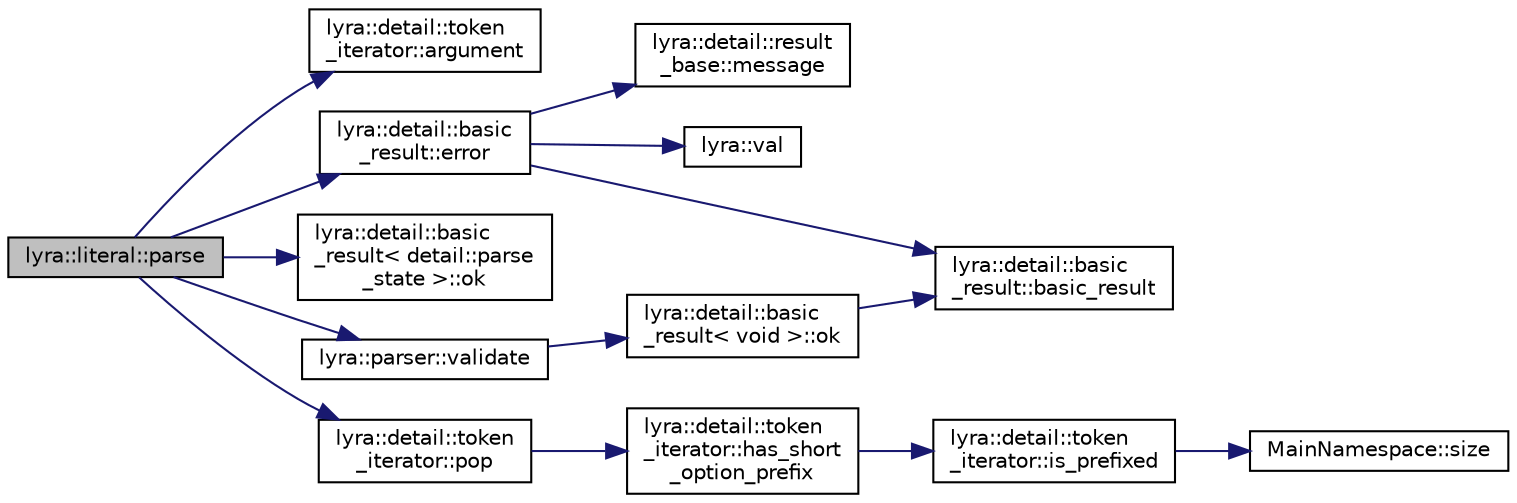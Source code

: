 digraph "lyra::literal::parse"
{
 // INTERACTIVE_SVG=YES
 // LATEX_PDF_SIZE
  edge [fontname="Helvetica",fontsize="10",labelfontname="Helvetica",labelfontsize="10"];
  node [fontname="Helvetica",fontsize="10",shape=record];
  rankdir="LR";
  Node1 [label="lyra::literal::parse",height=0.2,width=0.4,color="black", fillcolor="grey75", style="filled", fontcolor="black",tooltip=" "];
  Node1 -> Node2 [color="midnightblue",fontsize="10",style="solid",fontname="Helvetica"];
  Node2 [label="lyra::detail::token\l_iterator::argument",height=0.2,width=0.4,color="black", fillcolor="white", style="filled",URL="$classlyra_1_1detail_1_1token__iterator.html#ac3007dcca2221df17bcfba6815a60aff",tooltip=" "];
  Node1 -> Node3 [color="midnightblue",fontsize="10",style="solid",fontname="Helvetica"];
  Node3 [label="lyra::detail::basic\l_result::error",height=0.2,width=0.4,color="black", fillcolor="white", style="filled",URL="$classlyra_1_1detail_1_1basic__result.html#ae878693d416cc48943171ab4187f5719",tooltip=" "];
  Node3 -> Node4 [color="midnightblue",fontsize="10",style="solid",fontname="Helvetica"];
  Node4 [label="lyra::detail::basic\l_result::basic_result",height=0.2,width=0.4,color="black", fillcolor="white", style="filled",URL="$classlyra_1_1detail_1_1basic__result.html#a2a6448a9babcc3d583edff8f13e076b9",tooltip=" "];
  Node3 -> Node5 [color="midnightblue",fontsize="10",style="solid",fontname="Helvetica"];
  Node5 [label="lyra::detail::result\l_base::message",height=0.2,width=0.4,color="black", fillcolor="white", style="filled",URL="$classlyra_1_1detail_1_1result__base.html#af2039c056e3c27fd5efa1542bd7167be",tooltip=" "];
  Node3 -> Node6 [color="midnightblue",fontsize="10",style="solid",fontname="Helvetica"];
  Node6 [label="lyra::val",height=0.2,width=0.4,color="black", fillcolor="white", style="filled",URL="$namespacelyra.html#a2138b812a6ac30b6abcab35c05664a64",tooltip=" "];
  Node1 -> Node7 [color="midnightblue",fontsize="10",style="solid",fontname="Helvetica"];
  Node7 [label="lyra::detail::basic\l_result\< detail::parse\l_state \>::ok",height=0.2,width=0.4,color="black", fillcolor="white", style="filled",URL="$classlyra_1_1detail_1_1basic__result.html#aee577409a431e215136ffc0764e5432b",tooltip=" "];
  Node1 -> Node8 [color="midnightblue",fontsize="10",style="solid",fontname="Helvetica"];
  Node8 [label="lyra::detail::token\l_iterator::pop",height=0.2,width=0.4,color="black", fillcolor="white", style="filled",URL="$classlyra_1_1detail_1_1token__iterator.html#a017af8979ef14eac5c1fd010b1391035",tooltip=" "];
  Node8 -> Node9 [color="midnightblue",fontsize="10",style="solid",fontname="Helvetica"];
  Node9 [label="lyra::detail::token\l_iterator::has_short\l_option_prefix",height=0.2,width=0.4,color="black", fillcolor="white", style="filled",URL="$classlyra_1_1detail_1_1token__iterator.html#a368b12d3ecc2c462c24e1d8723ce5f4f",tooltip=" "];
  Node9 -> Node10 [color="midnightblue",fontsize="10",style="solid",fontname="Helvetica"];
  Node10 [label="lyra::detail::token\l_iterator::is_prefixed",height=0.2,width=0.4,color="black", fillcolor="white", style="filled",URL="$classlyra_1_1detail_1_1token__iterator.html#a3f0301c7bb2bfe10f71739a26f9af219",tooltip=" "];
  Node10 -> Node11 [color="midnightblue",fontsize="10",style="solid",fontname="Helvetica"];
  Node11 [label="MainNamespace::size",height=0.2,width=0.4,color="black", fillcolor="white", style="filled",URL="$namespace_main_namespace.html#a8104aa37d7d31758ac725060a96f07d9",tooltip=" "];
  Node1 -> Node12 [color="midnightblue",fontsize="10",style="solid",fontname="Helvetica"];
  Node12 [label="lyra::parser::validate",height=0.2,width=0.4,color="black", fillcolor="white", style="filled",URL="$classlyra_1_1parser.html#ab9d9c5b96021198e37bb80f2df888f71",tooltip=" "];
  Node12 -> Node13 [color="midnightblue",fontsize="10",style="solid",fontname="Helvetica"];
  Node13 [label="lyra::detail::basic\l_result\< void \>::ok",height=0.2,width=0.4,color="black", fillcolor="white", style="filled",URL="$classlyra_1_1detail_1_1basic__result_3_01void_01_4.html#a3a596bcb3b08ecd14c8580a10f33a051",tooltip=" "];
  Node13 -> Node4 [color="midnightblue",fontsize="10",style="solid",fontname="Helvetica"];
}
